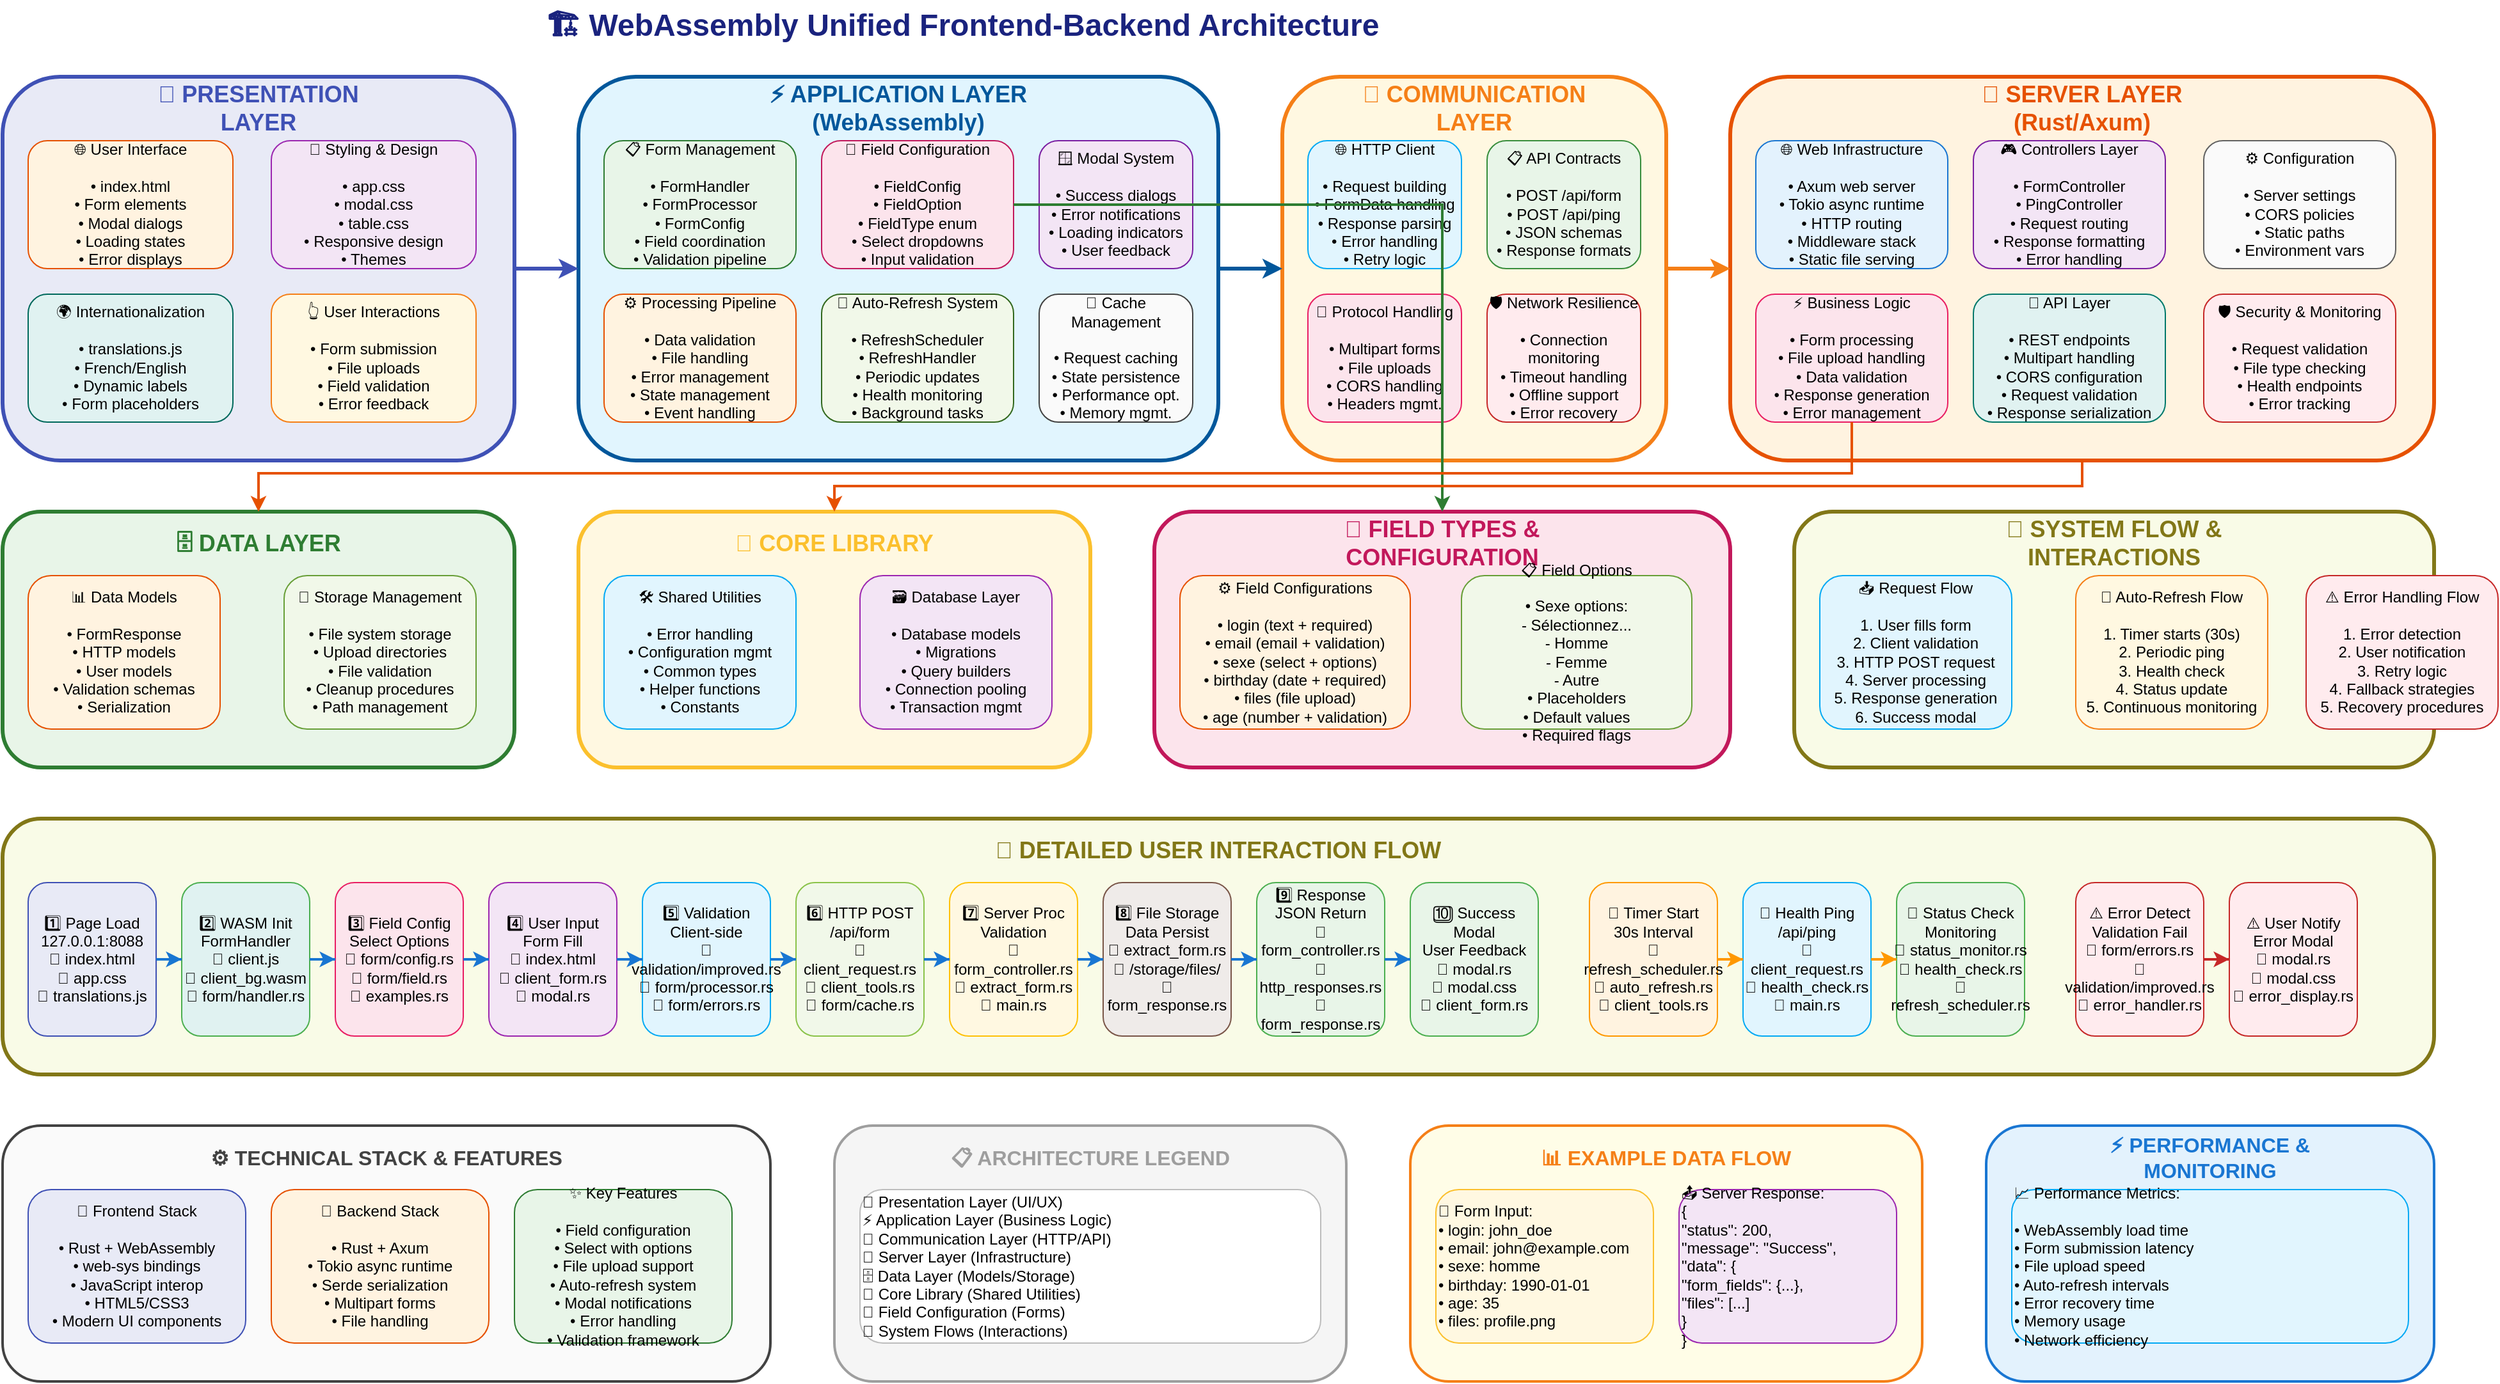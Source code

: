 <mxfile version="26.0.16">
  <diagram name="WebAssembly Unified Frontend-Backend Architecture" id="architecture">
    <mxGraphModel dx="1036" dy="606" grid="1" gridSize="10" guides="1" tooltips="1" connect="1" arrows="1" fold="1" page="1" pageScale="1" pageWidth="2000" pageHeight="1400" math="0" shadow="0">
      <root>
        <mxCell id="0" />
        <mxCell id="1" parent="0" />
        <mxCell id="title" value="🏗️ WebAssembly Unified Frontend-Backend Architecture" style="text;html=1;strokeColor=none;fillColor=none;align=center;verticalAlign=middle;whiteSpace=wrap;rounded=0;fontSize=24;fontStyle=1;fontColor=#1a237e;" parent="1" vertex="1">
          <mxGeometry x="400" y="20" width="800" height="40" as="geometry" />
        </mxCell>
        <mxCell id="presentation-container" value="" style="rounded=1;whiteSpace=wrap;html=1;fillColor=#e8eaf6;strokeColor=#3f51b5;strokeWidth=3;" parent="1" vertex="1">
          <mxGeometry x="50" y="80" width="400" height="300" as="geometry" />
        </mxCell>
        <mxCell id="presentation-title" value="🎨 PRESENTATION LAYER" style="text;html=1;strokeColor=none;fillColor=none;align=center;verticalAlign=middle;whiteSpace=wrap;rounded=0;fontSize=18;fontStyle=1;fontColor=#3f51b5;" parent="1" vertex="1">
          <mxGeometry x="150" y="90" width="200" height="30" as="geometry" />
        </mxCell>
        <mxCell id="html-ui" value="🌐 User Interface&#xa;&#xa;• index.html&#xa;• Form elements&#xa;• Modal dialogs&#xa;• Loading states&#xa;• Error displays" style="rounded=1;whiteSpace=wrap;html=1;fillColor=#fff3e0;strokeColor=#e65100;" parent="1" vertex="1">
          <mxGeometry x="70" y="130" width="160" height="100" as="geometry" />
        </mxCell>
        <mxCell id="styling" value="🎨 Styling &amp; Design&#xa;&#xa;• app.css&#xa;• modal.css&#xa;• table.css&#xa;• Responsive design&#xa;• Themes" style="rounded=1;whiteSpace=wrap;html=1;fillColor=#f3e5f5;strokeColor=#9c27b0;" parent="1" vertex="1">
          <mxGeometry x="260" y="130" width="160" height="100" as="geometry" />
        </mxCell>
        <mxCell id="i18n" value="🌍 Internationalization&#xa;&#xa;• translations.js&#xa;• French/English&#xa;• Dynamic labels&#xa;• Form placeholders" style="rounded=1;whiteSpace=wrap;html=1;fillColor=#e0f2f1;strokeColor=#00695c;" parent="1" vertex="1">
          <mxGeometry x="70" y="250" width="160" height="100" as="geometry" />
        </mxCell>
        <mxCell id="interactions" value="👆 User Interactions&#xa;&#xa;• Form submission&#xa;• File uploads&#xa;• Field validation&#xa;• Error feedback" style="rounded=1;whiteSpace=wrap;html=1;fillColor=#fff8e1;strokeColor=#f57f17;" parent="1" vertex="1">
          <mxGeometry x="260" y="250" width="160" height="100" as="geometry" />
        </mxCell>
        <mxCell id="application-container" value="" style="rounded=1;whiteSpace=wrap;html=1;fillColor=#e1f5fe;strokeColor=#01579b;strokeWidth=3;" parent="1" vertex="1">
          <mxGeometry x="500" y="80" width="500" height="300" as="geometry" />
        </mxCell>
        <mxCell id="application-title" value="⚡ APPLICATION LAYER (WebAssembly)" style="text;html=1;strokeColor=none;fillColor=none;align=center;verticalAlign=middle;whiteSpace=wrap;rounded=0;fontSize=18;fontStyle=1;fontColor=#01579b;" parent="1" vertex="1">
          <mxGeometry x="600" y="90" width="300" height="30" as="geometry" />
        </mxCell>
        <mxCell id="form-management" value="📋 Form Management&#xa;&#xa;• FormHandler&#xa;• FormProcessor&#xa;• FormConfig&#xa;• Field coordination&#xa;• Validation pipeline" style="rounded=1;whiteSpace=wrap;html=1;fillColor=#e8f5e8;strokeColor=#2e7d32;" parent="1" vertex="1">
          <mxGeometry x="520" y="130" width="150" height="100" as="geometry" />
        </mxCell>
        <mxCell id="field-config" value="🎯 Field Configuration&#xa;&#xa;• FieldConfig&#xa;• FieldOption&#xa;• FieldType enum&#xa;• Select dropdowns&#xa;• Input validation" style="rounded=1;whiteSpace=wrap;html=1;fillColor=#fce4ec;strokeColor=#c2185b;" parent="1" vertex="1">
          <mxGeometry x="690" y="130" width="150" height="100" as="geometry" />
        </mxCell>
        <mxCell id="processing-pipeline" value="⚙️ Processing Pipeline&#xa;&#xa;• Data validation&#xa;• File handling&#xa;• Error management&#xa;• State management&#xa;• Event handling" style="rounded=1;whiteSpace=wrap;html=1;fillColor=#fff3e0;strokeColor=#e65100;" parent="1" vertex="1">
          <mxGeometry x="520" y="250" width="150" height="100" as="geometry" />
        </mxCell>
        <mxCell id="auto-refresh" value="🔄 Auto-Refresh System&#xa;&#xa;• RefreshScheduler&#xa;• RefreshHandler&#xa;• Periodic updates&#xa;• Health monitoring&#xa;• Background tasks" style="rounded=1;whiteSpace=wrap;html=1;fillColor=#f1f8e9;strokeColor=#33691e;" parent="1" vertex="1">
          <mxGeometry x="690" y="250" width="150" height="100" as="geometry" />
        </mxCell>
        <mxCell id="modal-system" value="🪟 Modal System&#xa;&#xa;• Success dialogs&#xa;• Error notifications&#xa;• Loading indicators&#xa;• User feedback" style="rounded=1;whiteSpace=wrap;html=1;fillColor=#f3e5f5;strokeColor=#7b1fa2;" parent="1" vertex="1">
          <mxGeometry x="860" y="130" width="120" height="100" as="geometry" />
        </mxCell>
        <mxCell id="cache-management" value="💾 Cache Management&#xa;&#xa;• Request caching&#xa;• State persistence&#xa;• Performance opt.&#xa;• Memory mgmt." style="rounded=1;whiteSpace=wrap;html=1;fillColor=#fafafa;strokeColor=#424242;" parent="1" vertex="1">
          <mxGeometry x="860" y="250" width="120" height="100" as="geometry" />
        </mxCell>
        <mxCell id="communication-container" value="" style="rounded=1;whiteSpace=wrap;html=1;fillColor=#fff8e1;strokeColor=#f57f17;strokeWidth=3;" parent="1" vertex="1">
          <mxGeometry x="1050" y="80" width="300" height="300" as="geometry" />
        </mxCell>
        <mxCell id="communication-title" value="📡 COMMUNICATION LAYER" style="text;html=1;strokeColor=none;fillColor=none;align=center;verticalAlign=middle;whiteSpace=wrap;rounded=0;fontSize=18;fontStyle=1;fontColor=#f57f17;" parent="1" vertex="1">
          <mxGeometry x="1100" y="90" width="200" height="30" as="geometry" />
        </mxCell>
        <mxCell id="http-client" value="🌐 HTTP Client&#xa;&#xa;• Request building&#xa;• FormData handling&#xa;• Response parsing&#xa;• Error handling&#xa;• Retry logic" style="rounded=1;whiteSpace=wrap;html=1;fillColor=#e1f5fe;strokeColor=#03a9f4;" parent="1" vertex="1">
          <mxGeometry x="1070" y="130" width="120" height="100" as="geometry" />
        </mxCell>
        <mxCell id="api-contracts" value="📋 API Contracts&#xa;&#xa;• POST /api/form&#xa;• POST /api/ping&#xa;• JSON schemas&#xa;• Response formats" style="rounded=1;whiteSpace=wrap;html=1;fillColor=#e8f5e8;strokeColor=#388e3c;" parent="1" vertex="1">
          <mxGeometry x="1210" y="130" width="120" height="100" as="geometry" />
        </mxCell>
        <mxCell id="protocol-handling" value="🔗 Protocol Handling&#xa;&#xa;• Multipart forms&#xa;• File uploads&#xa;• CORS handling&#xa;• Headers mgmt." style="rounded=1;whiteSpace=wrap;html=1;fillColor=#fce4ec;strokeColor=#e91e63;" parent="1" vertex="1">
          <mxGeometry x="1070" y="250" width="120" height="100" as="geometry" />
        </mxCell>
        <mxCell id="network-resilience" value="🛡️ Network Resilience&#xa;&#xa;• Connection monitoring&#xa;• Timeout handling&#xa;• Offline support&#xa;• Error recovery" style="rounded=1;whiteSpace=wrap;html=1;fillColor=#ffebee;strokeColor=#c62828;" parent="1" vertex="1">
          <mxGeometry x="1210" y="250" width="120" height="100" as="geometry" />
        </mxCell>
        <mxCell id="server-container" value="" style="rounded=1;whiteSpace=wrap;html=1;fillColor=#fff3e0;strokeColor=#e65100;strokeWidth=3;" parent="1" vertex="1">
          <mxGeometry x="1400" y="80" width="550" height="300" as="geometry" />
        </mxCell>
        <mxCell id="server-title" value="🚀 SERVER LAYER (Rust/Axum)" style="text;html=1;strokeColor=none;fillColor=none;align=center;verticalAlign=middle;whiteSpace=wrap;rounded=0;fontSize=18;fontStyle=1;fontColor=#e65100;" parent="1" vertex="1">
          <mxGeometry x="1550" y="90" width="250" height="30" as="geometry" />
        </mxCell>
        <mxCell id="web-infrastructure" value="🌐 Web Infrastructure&#xa;&#xa;• Axum web server&#xa;• Tokio async runtime&#xa;• HTTP routing&#xa;• Middleware stack&#xa;• Static file serving" style="rounded=1;whiteSpace=wrap;html=1;fillColor=#e3f2fd;strokeColor=#1976d2;" parent="1" vertex="1">
          <mxGeometry x="1420" y="130" width="150" height="100" as="geometry" />
        </mxCell>
        <mxCell id="controllers-layer" value="🎮 Controllers Layer&#xa;&#xa;• FormController&#xa;• PingController&#xa;• Request routing&#xa;• Response formatting&#xa;• Error handling" style="rounded=1;whiteSpace=wrap;html=1;fillColor=#f3e5f5;strokeColor=#7b1fa2;" parent="1" vertex="1">
          <mxGeometry x="1590" y="130" width="150" height="100" as="geometry" />
        </mxCell>
        <mxCell id="business-logic" value="⚡ Business Logic&#xa;&#xa;• Form processing&#xa;• File upload handling&#xa;• Data validation&#xa;• Response generation&#xa;• Error management" style="rounded=1;whiteSpace=wrap;html=1;fillColor=#fce4ec;strokeColor=#e91e63;" parent="1" vertex="1">
          <mxGeometry x="1420" y="250" width="150" height="100" as="geometry" />
        </mxCell>
        <mxCell id="api-layer" value="🔗 API Layer&#xa;&#xa;• REST endpoints&#xa;• Multipart handling&#xa;• CORS configuration&#xa;• Request validation&#xa;• Response serialization" style="rounded=1;whiteSpace=wrap;html=1;fillColor=#e0f2f1;strokeColor=#00796b;" parent="1" vertex="1">
          <mxGeometry x="1590" y="250" width="150" height="100" as="geometry" />
        </mxCell>
        <mxCell id="server-config" value="⚙️ Configuration&#xa;&#xa;• Server settings&#xa;• CORS policies&#xa;• Static paths&#xa;• Environment vars" style="rounded=1;whiteSpace=wrap;html=1;fillColor=#fafafa;strokeColor=#616161;" parent="1" vertex="1">
          <mxGeometry x="1770" y="130" width="150" height="100" as="geometry" />
        </mxCell>
        <mxCell id="security-monitoring" value="🛡️ Security &amp; Monitoring&#xa;&#xa;• Request validation&#xa;• File type checking&#xa;• Health endpoints&#xa;• Error tracking" style="rounded=1;whiteSpace=wrap;html=1;fillColor=#ffebee;strokeColor=#c62828;" parent="1" vertex="1">
          <mxGeometry x="1770" y="250" width="150" height="100" as="geometry" />
        </mxCell>
        <mxCell id="data-container" value="" style="rounded=1;whiteSpace=wrap;html=1;fillColor=#e8f5e8;strokeColor=#2e7d32;strokeWidth=3;" parent="1" vertex="1">
          <mxGeometry x="50" y="420" width="400" height="200" as="geometry" />
        </mxCell>
        <mxCell id="data-title" value="🗄️ DATA LAYER" style="text;html=1;strokeColor=none;fillColor=none;align=center;verticalAlign=middle;whiteSpace=wrap;rounded=0;fontSize=18;fontStyle=1;fontColor=#2e7d32;" parent="1" vertex="1">
          <mxGeometry x="150" y="430" width="200" height="30" as="geometry" />
        </mxCell>
        <mxCell id="data-models" value="📊 Data Models&#xa;&#xa;• FormResponse&#xa;• HTTP models&#xa;• User models&#xa;• Validation schemas&#xa;• Serialization" style="rounded=1;whiteSpace=wrap;html=1;fillColor=#fff3e0;strokeColor=#e65100;" parent="1" vertex="1">
          <mxGeometry x="70" y="470" width="150" height="120" as="geometry" />
        </mxCell>
        <mxCell id="storage-management" value="💾 Storage Management&#xa;&#xa;• File system storage&#xa;• Upload directories&#xa;• File validation&#xa;• Cleanup procedures&#xa;• Path management" style="rounded=1;whiteSpace=wrap;html=1;fillColor=#f1f8e9;strokeColor=#689f38;" parent="1" vertex="1">
          <mxGeometry x="270" y="470" width="150" height="120" as="geometry" />
        </mxCell>
        <mxCell id="core-container" value="" style="rounded=1;whiteSpace=wrap;html=1;fillColor=#fff8e1;strokeColor=#fbc02d;strokeWidth=3;" parent="1" vertex="1">
          <mxGeometry x="500" y="420" width="400" height="200" as="geometry" />
        </mxCell>
        <mxCell id="core-title" value="🔧 CORE LIBRARY" style="text;html=1;strokeColor=none;fillColor=none;align=center;verticalAlign=middle;whiteSpace=wrap;rounded=0;fontSize=18;fontStyle=1;fontColor=#fbc02d;" parent="1" vertex="1">
          <mxGeometry x="600" y="430" width="200" height="30" as="geometry" />
        </mxCell>
        <mxCell id="shared-utilities" value="🛠️ Shared Utilities&#xa;&#xa;• Error handling&#xa;• Configuration mgmt&#xa;• Common types&#xa;• Helper functions&#xa;• Constants" style="rounded=1;whiteSpace=wrap;html=1;fillColor=#e1f5fe;strokeColor=#03a9f4;" parent="1" vertex="1">
          <mxGeometry x="520" y="470" width="150" height="120" as="geometry" />
        </mxCell>
        <mxCell id="database-layer" value="🗃️ Database Layer&#xa;&#xa;• Database models&#xa;• Migrations&#xa;• Query builders&#xa;• Connection pooling&#xa;• Transaction mgmt" style="rounded=1;whiteSpace=wrap;html=1;fillColor=#f3e5f5;strokeColor=#9c27b0;" parent="1" vertex="1">
          <mxGeometry x="720" y="470" width="150" height="120" as="geometry" />
        </mxCell>
        <mxCell id="field-types-container" value="" style="rounded=1;whiteSpace=wrap;html=1;fillColor=#fce4ec;strokeColor=#c2185b;strokeWidth=3;" parent="1" vertex="1">
          <mxGeometry x="950" y="420" width="450" height="200" as="geometry" />
        </mxCell>
        <mxCell id="field-types-title" value="🎯 FIELD TYPES &amp; CONFIGURATION" style="text;html=1;strokeColor=none;fillColor=none;align=center;verticalAlign=middle;whiteSpace=wrap;rounded=0;fontSize=18;fontStyle=1;fontColor=#c2185b;" parent="1" vertex="1">
          <mxGeometry x="1050" y="430" width="250" height="30" as="geometry" />
        </mxCell>
        <mxCell id="field-configurations" value="⚙️ Field Configurations&#xa;&#xa;• login (text + required)&#xa;• email (email + validation)&#xa;• sexe (select + options)&#xa;• birthday (date + required)&#xa;• files (file upload)&#xa;• age (number + validation)" style="rounded=1;whiteSpace=wrap;html=1;fillColor=#fff3e0;strokeColor=#e65100;" parent="1" vertex="1">
          <mxGeometry x="970" y="470" width="180" height="120" as="geometry" />
        </mxCell>
        <mxCell id="field-options" value="📋 Field Options&#xa;&#xa;• Sexe options:&#xa;  - Sélectionnez...&#xa;  - Homme&#xa;  - Femme&#xa;  - Autre&#xa;• Placeholders&#xa;• Default values&#xa;• Required flags" style="rounded=1;whiteSpace=wrap;html=1;fillColor=#f1f8e9;strokeColor=#689f38;" parent="1" vertex="1">
          <mxGeometry x="1190" y="470" width="180" height="120" as="geometry" />
        </mxCell>
        <mxCell id="flow-container" value="" style="rounded=1;whiteSpace=wrap;html=1;fillColor=#f9fbe7;strokeColor=#827717;strokeWidth=3;" parent="1" vertex="1">
          <mxGeometry x="1450" y="420" width="500" height="200" as="geometry" />
        </mxCell>
        <mxCell id="flow-title" value="🔄 SYSTEM FLOW &amp; INTERACTIONS" style="text;html=1;strokeColor=none;fillColor=none;align=center;verticalAlign=middle;whiteSpace=wrap;rounded=0;fontSize=18;fontStyle=1;fontColor=#827717;" parent="1" vertex="1">
          <mxGeometry x="1550" y="430" width="300" height="30" as="geometry" />
        </mxCell>
        <mxCell id="request-flow" value="📥 Request Flow&#xa;&#xa;1. User fills form&#xa;2. Client validation&#xa;3. HTTP POST request&#xa;4. Server processing&#xa;5. Response generation&#xa;6. Success modal" style="rounded=1;whiteSpace=wrap;html=1;fillColor=#e1f5fe;strokeColor=#03a9f4;" parent="1" vertex="1">
          <mxGeometry x="1470" y="470" width="150" height="120" as="geometry" />
        </mxCell>
        <mxCell id="refresh-flow" value="🔄 Auto-Refresh Flow&#xa;&#xa;1. Timer starts (30s)&#xa;2. Periodic ping&#xa;3. Health check&#xa;4. Status update&#xa;5. Continuous monitoring" style="rounded=1;whiteSpace=wrap;html=1;fillColor=#fff8e1;strokeColor=#f57f17;" parent="1" vertex="1">
          <mxGeometry x="1670" y="470" width="150" height="120" as="geometry" />
        </mxCell>
        <mxCell id="error-flow" value="⚠️ Error Handling Flow&#xa;&#xa;1. Error detection&#xa;2. User notification&#xa;3. Retry logic&#xa;4. Fallback strategies&#xa;5. Recovery procedures" style="rounded=1;whiteSpace=wrap;html=1;fillColor=#ffebee;strokeColor=#c62828;" parent="1" vertex="1">
          <mxGeometry x="1850" y="470" width="150" height="120" as="geometry" />
        </mxCell>
        <mxCell id="relation1" style="edgeStyle=orthogonalEdgeStyle;rounded=0;orthogonalLoop=1;jettySize=auto;html=1;strokeWidth=3;strokeColor=#3f51b5;fillColor=#c5cae9;" parent="1" source="presentation-container" target="application-container" edge="1">
          <mxGeometry relative="1" as="geometry" />
        </mxCell>
        <mxCell id="relation2" style="edgeStyle=orthogonalEdgeStyle;rounded=0;orthogonalLoop=1;jettySize=auto;html=1;strokeWidth=3;strokeColor=#01579b;fillColor=#b3e5fc;" parent="1" source="application-container" target="communication-container" edge="1">
          <mxGeometry relative="1" as="geometry" />
        </mxCell>
        <mxCell id="relation3" style="edgeStyle=orthogonalEdgeStyle;rounded=0;orthogonalLoop=1;jettySize=auto;html=1;strokeWidth=3;strokeColor=#f57f17;fillColor=#ffcc80;" parent="1" source="communication-container" target="server-container" edge="1">
          <mxGeometry relative="1" as="geometry" />
        </mxCell>
        <mxCell id="relation4" style="edgeStyle=orthogonalEdgeStyle;rounded=0;orthogonalLoop=1;jettySize=auto;html=1;strokeWidth=2;strokeColor=#2e7d32;fillColor=#c8e6c9;" parent="1" source="field-config" target="field-types-container" edge="1">
          <mxGeometry relative="1" as="geometry" />
        </mxCell>
        <mxCell id="relation5" style="edgeStyle=orthogonalEdgeStyle;rounded=0;orthogonalLoop=1;jettySize=auto;html=1;strokeWidth=2;strokeColor=#e65100;fillColor=#ffcc80;" parent="1" source="business-logic" target="data-container" edge="1">
          <mxGeometry relative="1" as="geometry">
            <Array as="points">
              <mxPoint x="1495" y="390" />
              <mxPoint x="250" y="390" />
            </Array>
          </mxGeometry>
        </mxCell>
        <mxCell id="relation6" style="edgeStyle=orthogonalEdgeStyle;rounded=0;orthogonalLoop=1;jettySize=auto;html=1;strokeWidth=2;strokeColor=#e65100;fillColor=#ffcc80;" parent="1" source="server-container" target="core-container" edge="1">
          <mxGeometry relative="1" as="geometry">
            <Array as="points">
              <mxPoint x="1675" y="400" />
              <mxPoint x="700" y="400" />
            </Array>
          </mxGeometry>
        </mxCell>
        <mxCell id="user-flow-container" value="" style="rounded=1;whiteSpace=wrap;html=1;fillColor=#f9fbe7;strokeColor=#827717;strokeWidth=3;" parent="1" vertex="1">
          <mxGeometry x="50" y="660" width="1900" height="200" as="geometry" />
        </mxCell>
        <mxCell id="user-flow-title" value="👤 DETAILED USER INTERACTION FLOW" style="text;html=1;strokeColor=none;fillColor=none;align=center;verticalAlign=middle;whiteSpace=wrap;rounded=0;fontSize=18;fontStyle=1;fontColor=#827717;" parent="1" vertex="1">
          <mxGeometry x="800" y="670" width="400" height="30" as="geometry" />
        </mxCell>
        <mxCell id="step1" value="1️⃣ Page Load&#xa;127.0.0.1:8088&#xa;📁 index.html&#xa;📁 app.css&#xa;📁 translations.js" style="rounded=1;whiteSpace=wrap;html=1;fillColor=#e8eaf6;strokeColor=#3f51b5;" parent="1" vertex="1">
          <mxGeometry x="70" y="710" width="100" height="120" as="geometry" />
        </mxCell>
        <mxCell id="step2" value="2️⃣ WASM Init&#xa;FormHandler&#xa;📁 client.js&#xa;📁 client_bg.wasm&#xa;📁 form/handler.rs" style="rounded=1;whiteSpace=wrap;html=1;fillColor=#e0f2f1;strokeColor=#4caf50;" parent="1" vertex="1">
          <mxGeometry x="190" y="710" width="100" height="120" as="geometry" />
        </mxCell>
        <mxCell id="step3" value="3️⃣ Field Config&#xa;Select Options&#xa;📁 form/config.rs&#xa;📁 form/field.rs&#xa;📁 examples.rs" style="rounded=1;whiteSpace=wrap;html=1;fillColor=#fce4ec;strokeColor=#e91e63;" parent="1" vertex="1">
          <mxGeometry x="310" y="710" width="100" height="120" as="geometry" />
        </mxCell>
        <mxCell id="step4" value="4️⃣ User Input&#xa;Form Fill&#xa;📁 index.html&#xa;📁 client_form.rs&#xa;📁 modal.rs" style="rounded=1;whiteSpace=wrap;html=1;fillColor=#f3e5f5;strokeColor=#9c27b0;" parent="1" vertex="1">
          <mxGeometry x="430" y="710" width="100" height="120" as="geometry" />
        </mxCell>
        <mxCell id="step5" value="5️⃣ Validation&#xa;Client-side&#xa;📁 validation/improved.rs&#xa;📁 form/processor.rs&#xa;📁 form/errors.rs" style="rounded=1;whiteSpace=wrap;html=1;fillColor=#e1f5fe;strokeColor=#03a9f4;" parent="1" vertex="1">
          <mxGeometry x="550" y="710" width="100" height="120" as="geometry" />
        </mxCell>
        <mxCell id="step6" value="6️⃣ HTTP POST&#xa;/api/form&#xa;📁 client_request.rs&#xa;📁 client_tools.rs&#xa;📁 form/cache.rs" style="rounded=1;whiteSpace=wrap;html=1;fillColor=#f1f8e9;strokeColor=#8bc34a;" parent="1" vertex="1">
          <mxGeometry x="670" y="710" width="100" height="120" as="geometry" />
        </mxCell>
        <mxCell id="step7" value="7️⃣ Server Proc&#xa;Validation&#xa;📁 form_controller.rs&#xa;📁 extract_form.rs&#xa;📁 main.rs" style="rounded=1;whiteSpace=wrap;html=1;fillColor=#fff8e1;strokeColor=#ffc107;" parent="1" vertex="1">
          <mxGeometry x="790" y="710" width="100" height="120" as="geometry" />
        </mxCell>
        <mxCell id="step8" value="8️⃣ File Storage&#xa;Data Persist&#xa;📁 extract_form.rs&#xa;📁 /storage/files/&#xa;📁 form_response.rs" style="rounded=1;whiteSpace=wrap;html=1;fillColor=#efebe9;strokeColor=#795548;" parent="1" vertex="1">
          <mxGeometry x="910" y="710" width="100" height="120" as="geometry" />
        </mxCell>
        <mxCell id="step9" value="9️⃣ Response&#xa;JSON Return&#xa;📁 form_controller.rs&#xa;📁 http_responses.rs&#xa;📁 form_response.rs" style="rounded=1;whiteSpace=wrap;html=1;fillColor=#e8f5e8;strokeColor=#4caf50;" parent="1" vertex="1">
          <mxGeometry x="1030" y="710" width="100" height="120" as="geometry" />
        </mxCell>
        <mxCell id="step10" value="🔟 Success Modal&#xa;User Feedback&#xa;📁 modal.rs&#xa;📁 modal.css&#xa;📁 client_form.rs" style="rounded=1;whiteSpace=wrap;html=1;fillColor=#e8f5e8;strokeColor=#4caf50;" parent="1" vertex="1">
          <mxGeometry x="1150" y="710" width="100" height="120" as="geometry" />
        </mxCell>
        <mxCell id="refresh1" value="🔄 Timer Start&#xa;30s Interval&#xa;📁 refresh_scheduler.rs&#xa;📁 auto_refresh.rs&#xa;📁 client_tools.rs" style="rounded=1;whiteSpace=wrap;html=1;fillColor=#fff3e0;strokeColor=#ff9800;" parent="1" vertex="1">
          <mxGeometry x="1290" y="710" width="100" height="120" as="geometry" />
        </mxCell>
        <mxCell id="refresh2" value="🔄 Health Ping&#xa;/api/ping&#xa;📁 client_request.rs&#xa;📁 health_check.rs&#xa;📁 main.rs" style="rounded=1;whiteSpace=wrap;html=1;fillColor=#e1f5fe;strokeColor=#03a9f4;" parent="1" vertex="1">
          <mxGeometry x="1410" y="710" width="100" height="120" as="geometry" />
        </mxCell>
        <mxCell id="refresh3" value="🔄 Status Check&#xa;Monitoring&#xa;📁 status_monitor.rs&#xa;📁 health_check.rs&#xa;📁 refresh_scheduler.rs" style="rounded=1;whiteSpace=wrap;html=1;fillColor=#e8f5e8;strokeColor=#4caf50;" parent="1" vertex="1">
          <mxGeometry x="1530" y="710" width="100" height="120" as="geometry" />
        </mxCell>
        <mxCell id="error1" value="⚠️ Error Detect&#xa;Validation Fail&#xa;📁 form/errors.rs&#xa;📁 validation/improved.rs&#xa;📁 error_handler.rs" style="rounded=1;whiteSpace=wrap;html=1;fillColor=#ffebee;strokeColor=#c62828;" parent="1" vertex="1">
          <mxGeometry x="1670" y="710" width="100" height="120" as="geometry" />
        </mxCell>
        <mxCell id="error2" value="⚠️ User Notify&#xa;Error Modal&#xa;📁 modal.rs&#xa;📁 modal.css&#xa;📁 error_display.rs" style="rounded=1;whiteSpace=wrap;html=1;fillColor=#ffebee;strokeColor=#c62828;" parent="1" vertex="1">
          <mxGeometry x="1790" y="710" width="100" height="120" as="geometry" />
        </mxCell>
        <mxCell id="flow-arrow1" style="edgeStyle=orthogonalEdgeStyle;rounded=0;orthogonalLoop=1;jettySize=auto;html=1;strokeWidth=2;strokeColor=#1976d2;" parent="1" source="step1" target="step2" edge="1">
          <mxGeometry relative="1" as="geometry" />
        </mxCell>
        <mxCell id="flow-arrow2" style="edgeStyle=orthogonalEdgeStyle;rounded=0;orthogonalLoop=1;jettySize=auto;html=1;strokeWidth=2;strokeColor=#1976d2;" parent="1" source="step2" target="step3" edge="1">
          <mxGeometry relative="1" as="geometry" />
        </mxCell>
        <mxCell id="flow-arrow3" style="edgeStyle=orthogonalEdgeStyle;rounded=0;orthogonalLoop=1;jettySize=auto;html=1;strokeWidth=2;strokeColor=#1976d2;" parent="1" source="step3" target="step4" edge="1">
          <mxGeometry relative="1" as="geometry" />
        </mxCell>
        <mxCell id="flow-arrow4" style="edgeStyle=orthogonalEdgeStyle;rounded=0;orthogonalLoop=1;jettySize=auto;html=1;strokeWidth=2;strokeColor=#1976d2;" parent="1" source="step4" target="step5" edge="1">
          <mxGeometry relative="1" as="geometry" />
        </mxCell>
        <mxCell id="flow-arrow5" style="edgeStyle=orthogonalEdgeStyle;rounded=0;orthogonalLoop=1;jettySize=auto;html=1;strokeWidth=2;strokeColor=#1976d2;" parent="1" source="step5" target="step6" edge="1">
          <mxGeometry relative="1" as="geometry" />
        </mxCell>
        <mxCell id="flow-arrow6" style="edgeStyle=orthogonalEdgeStyle;rounded=0;orthogonalLoop=1;jettySize=auto;html=1;strokeWidth=2;strokeColor=#1976d2;" parent="1" source="step6" target="step7" edge="1">
          <mxGeometry relative="1" as="geometry" />
        </mxCell>
        <mxCell id="flow-arrow7" style="edgeStyle=orthogonalEdgeStyle;rounded=0;orthogonalLoop=1;jettySize=auto;html=1;strokeWidth=2;strokeColor=#1976d2;" parent="1" source="step7" target="step8" edge="1">
          <mxGeometry relative="1" as="geometry" />
        </mxCell>
        <mxCell id="flow-arrow8" style="edgeStyle=orthogonalEdgeStyle;rounded=0;orthogonalLoop=1;jettySize=auto;html=1;strokeWidth=2;strokeColor=#1976d2;" parent="1" source="step8" target="step9" edge="1">
          <mxGeometry relative="1" as="geometry" />
        </mxCell>
        <mxCell id="flow-arrow9" style="edgeStyle=orthogonalEdgeStyle;rounded=0;orthogonalLoop=1;jettySize=auto;html=1;strokeWidth=2;strokeColor=#1976d2;" parent="1" source="step9" target="step10" edge="1">
          <mxGeometry relative="1" as="geometry" />
        </mxCell>
        <mxCell id="refresh-arrow1" style="edgeStyle=orthogonalEdgeStyle;rounded=0;orthogonalLoop=1;jettySize=auto;html=1;strokeWidth=2;strokeColor=#ff9800;" parent="1" source="refresh1" target="refresh2" edge="1">
          <mxGeometry relative="1" as="geometry" />
        </mxCell>
        <mxCell id="refresh-arrow2" style="edgeStyle=orthogonalEdgeStyle;rounded=0;orthogonalLoop=1;jettySize=auto;html=1;strokeWidth=2;strokeColor=#ff9800;" parent="1" source="refresh2" target="refresh3" edge="1">
          <mxGeometry relative="1" as="geometry" />
        </mxCell>
        <mxCell id="error-arrow1" style="edgeStyle=orthogonalEdgeStyle;rounded=0;orthogonalLoop=1;jettySize=auto;html=1;strokeWidth=2;strokeColor=#c62828;" parent="1" source="error1" target="error2" edge="1">
          <mxGeometry relative="1" as="geometry" />
        </mxCell>
        <mxCell id="tech-container" value="" style="rounded=1;whiteSpace=wrap;html=1;fillColor=#fafafa;strokeColor=#424242;strokeWidth=2;" parent="1" vertex="1">
          <mxGeometry x="50" y="900" width="600" height="200" as="geometry" />
        </mxCell>
        <mxCell id="tech-title" value="⚙️ TECHNICAL STACK &amp; FEATURES" style="text;html=1;strokeColor=none;fillColor=none;align=center;verticalAlign=middle;whiteSpace=wrap;rounded=0;fontSize=16;fontStyle=1;fontColor=#424242;" parent="1" vertex="1">
          <mxGeometry x="150" y="910" width="400" height="30" as="geometry" />
        </mxCell>
        <mxCell id="frontend-tech" value="🎨 Frontend Stack&#xa;&#xa;• Rust + WebAssembly&#xa;• web-sys bindings&#xa;• JavaScript interop&#xa;• HTML5/CSS3&#xa;• Modern UI components" style="rounded=1;whiteSpace=wrap;html=1;fillColor=#e8eaf6;strokeColor=#3f51b5;" parent="1" vertex="1">
          <mxGeometry x="70" y="950" width="170" height="120" as="geometry" />
        </mxCell>
        <mxCell id="backend-tech" value="🚀 Backend Stack&#xa;&#xa;• Rust + Axum&#xa;• Tokio async runtime&#xa;• Serde serialization&#xa;• Multipart forms&#xa;• File handling" style="rounded=1;whiteSpace=wrap;html=1;fillColor=#fff3e0;strokeColor=#e65100;" parent="1" vertex="1">
          <mxGeometry x="260" y="950" width="170" height="120" as="geometry" />
        </mxCell>
        <mxCell id="key-features" value="✨ Key Features&#xa;&#xa;• Field configuration&#xa;• Select with options&#xa;• File upload support&#xa;• Auto-refresh system&#xa;• Modal notifications&#xa;• Error handling&#xa;• Validation framework" style="rounded=1;whiteSpace=wrap;html=1;fillColor=#e8f5e8;strokeColor=#2e7d32;" parent="1" vertex="1">
          <mxGeometry x="450" y="950" width="170" height="120" as="geometry" />
        </mxCell>
        <mxCell id="legend-container" value="" style="rounded=1;whiteSpace=wrap;html=1;fillColor=#f5f5f5;strokeColor=#9e9e9e;strokeWidth=2;" parent="1" vertex="1">
          <mxGeometry x="700" y="900" width="400" height="200" as="geometry" />
        </mxCell>
        <mxCell id="legend-title" value="📋 ARCHITECTURE LEGEND" style="text;html=1;strokeColor=none;fillColor=none;align=center;verticalAlign=middle;whiteSpace=wrap;rounded=0;fontSize=16;fontStyle=1;fontColor=#9e9e9e;" parent="1" vertex="1">
          <mxGeometry x="750" y="910" width="300" height="30" as="geometry" />
        </mxCell>
        <mxCell id="legend-content" value="🎨 Presentation Layer (UI/UX)&#xa;⚡ Application Layer (Business Logic)&#xa;📡 Communication Layer (HTTP/API)&#xa;🚀 Server Layer (Infrastructure)&#xa;🗄️ Data Layer (Models/Storage)&#xa;🔧 Core Library (Shared Utilities)&#xa;🎯 Field Configuration (Forms)&#xa;🔄 System Flows (Interactions)" style="rounded=1;whiteSpace=wrap;html=1;fillColor=#ffffff;strokeColor=#bdbdbd;align=left;" parent="1" vertex="1">
          <mxGeometry x="720" y="950" width="360" height="120" as="geometry" />
        </mxCell>
        <mxCell id="data-example-container" value="" style="rounded=1;whiteSpace=wrap;html=1;fillColor=#fffde7;strokeColor=#f57f17;strokeWidth=2;" parent="1" vertex="1">
          <mxGeometry x="1150" y="900" width="400" height="200" as="geometry" />
        </mxCell>
        <mxCell id="example-data-title" value="📊 EXAMPLE DATA FLOW" style="text;html=1;strokeColor=none;fillColor=none;align=center;verticalAlign=middle;whiteSpace=wrap;rounded=0;fontSize=16;fontStyle=1;fontColor=#f57f17;" parent="1" vertex="1">
          <mxGeometry x="1200" y="910" width="300" height="30" as="geometry" />
        </mxCell>
        <mxCell id="form-data-example" value="📝 Form Input:&#xa;• login: john_doe&#xa;• email: john@example.com&#xa;• sexe: homme&#xa;• birthday: 1990-01-01&#xa;• age: 35&#xa;• files: profile.png" style="rounded=1;whiteSpace=wrap;html=1;fillColor=#fff8e1;strokeColor=#fbc02d;align=left;" parent="1" vertex="1">
          <mxGeometry x="1170" y="950" width="170" height="120" as="geometry" />
        </mxCell>
        <mxCell id="server-response-example" value="📤 Server Response:&#xa;{&#xa;  &quot;status&quot;: 200,&#xa;  &quot;message&quot;: &quot;Success&quot;,&#xa;  &quot;data&quot;: {&#xa;    &quot;form_fields&quot;: {...},&#xa;    &quot;files&quot;: [...]&#xa;  }&#xa;}" style="rounded=1;whiteSpace=wrap;html=1;fillColor=#f3e5f5;strokeColor=#9c27b0;align=left;" parent="1" vertex="1">
          <mxGeometry x="1360" y="950" width="170" height="120" as="geometry" />
        </mxCell>
        <mxCell id="performance-container" value="" style="rounded=1;whiteSpace=wrap;html=1;fillColor=#e3f2fd;strokeColor=#1976d2;strokeWidth=2;" parent="1" vertex="1">
          <mxGeometry x="1600" y="900" width="350" height="200" as="geometry" />
        </mxCell>
        <mxCell id="performance-title" value="⚡ PERFORMANCE &amp; MONITORING" style="text;html=1;strokeColor=none;fillColor=none;align=center;verticalAlign=middle;whiteSpace=wrap;rounded=0;fontSize=16;fontStyle=1;fontColor=#1976d2;" parent="1" vertex="1">
          <mxGeometry x="1650" y="910" width="250" height="30" as="geometry" />
        </mxCell>
        <mxCell id="performance-metrics" value="📈 Performance Metrics:&#xa;&#xa;• WebAssembly load time&#xa;• Form submission latency&#xa;• File upload speed&#xa;• Auto-refresh intervals&#xa;• Error recovery time&#xa;• Memory usage&#xa;• Network efficiency" style="rounded=1;whiteSpace=wrap;html=1;fillColor=#e1f5fe;strokeColor=#03a9f4;align=left;" parent="1" vertex="1">
          <mxGeometry x="1620" y="950" width="310" height="120" as="geometry" />
        </mxCell>
      </root>
    </mxGraphModel>
  </diagram>
</mxfile>

